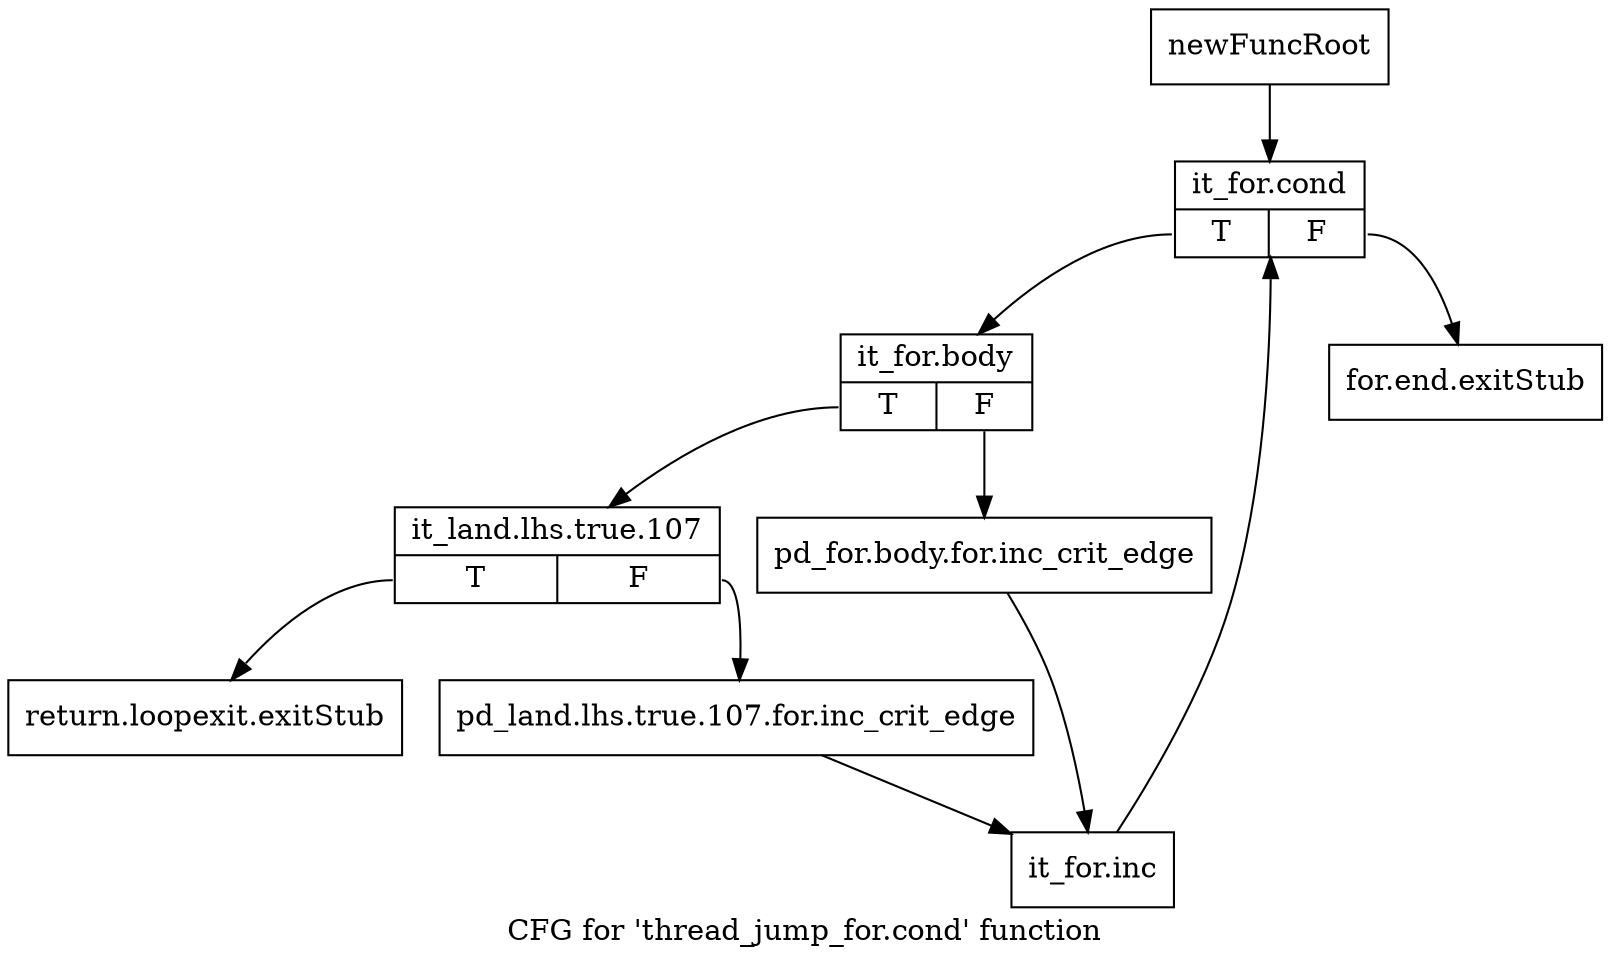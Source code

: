 digraph "CFG for 'thread_jump_for.cond' function" {
	label="CFG for 'thread_jump_for.cond' function";

	Node0xa526ee0 [shape=record,label="{newFuncRoot}"];
	Node0xa526ee0 -> Node0xa526fd0;
	Node0xa526f30 [shape=record,label="{for.end.exitStub}"];
	Node0xa526f80 [shape=record,label="{return.loopexit.exitStub}"];
	Node0xa526fd0 [shape=record,label="{it_for.cond|{<s0>T|<s1>F}}"];
	Node0xa526fd0:s0 -> Node0xa527020;
	Node0xa526fd0:s1 -> Node0xa526f30;
	Node0xa527020 [shape=record,label="{it_for.body|{<s0>T|<s1>F}}"];
	Node0xa527020:s0 -> Node0xa5270c0;
	Node0xa527020:s1 -> Node0xa527070;
	Node0xa527070 [shape=record,label="{pd_for.body.for.inc_crit_edge}"];
	Node0xa527070 -> Node0xa527160;
	Node0xa5270c0 [shape=record,label="{it_land.lhs.true.107|{<s0>T|<s1>F}}"];
	Node0xa5270c0:s0 -> Node0xa526f80;
	Node0xa5270c0:s1 -> Node0xa527110;
	Node0xa527110 [shape=record,label="{pd_land.lhs.true.107.for.inc_crit_edge}"];
	Node0xa527110 -> Node0xa527160;
	Node0xa527160 [shape=record,label="{it_for.inc}"];
	Node0xa527160 -> Node0xa526fd0;
}

